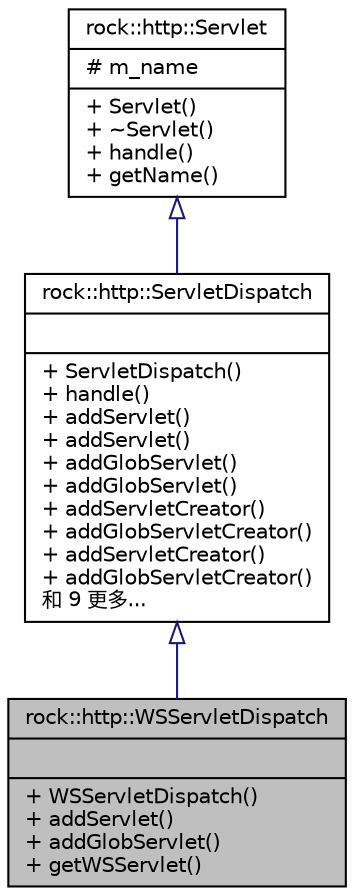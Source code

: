 digraph "rock::http::WSServletDispatch"
{
 // LATEX_PDF_SIZE
  edge [fontname="Helvetica",fontsize="10",labelfontname="Helvetica",labelfontsize="10"];
  node [fontname="Helvetica",fontsize="10",shape=record];
  Node1 [label="{rock::http::WSServletDispatch\n||+ WSServletDispatch()\l+ addServlet()\l+ addGlobServlet()\l+ getWSServlet()\l}",height=0.2,width=0.4,color="black", fillcolor="grey75", style="filled", fontcolor="black",tooltip=" "];
  Node2 -> Node1 [dir="back",color="midnightblue",fontsize="10",style="solid",arrowtail="onormal"];
  Node2 [label="{rock::http::ServletDispatch\n||+ ServletDispatch()\l+ handle()\l+ addServlet()\l+ addServlet()\l+ addGlobServlet()\l+ addGlobServlet()\l+ addServletCreator()\l+ addGlobServletCreator()\l+ addServletCreator()\l+ addGlobServletCreator()\l和 9 更多...\l}",height=0.2,width=0.4,color="black", fillcolor="white", style="filled",URL="$classrock_1_1http_1_1ServletDispatch.html",tooltip="Servlet分发器"];
  Node3 -> Node2 [dir="back",color="midnightblue",fontsize="10",style="solid",arrowtail="onormal"];
  Node3 [label="{rock::http::Servlet\n|# m_name\l|+ Servlet()\l+ ~Servlet()\l+ handle()\l+ getName()\l}",height=0.2,width=0.4,color="black", fillcolor="white", style="filled",URL="$classrock_1_1http_1_1Servlet.html",tooltip="Servlet封装"];
}

